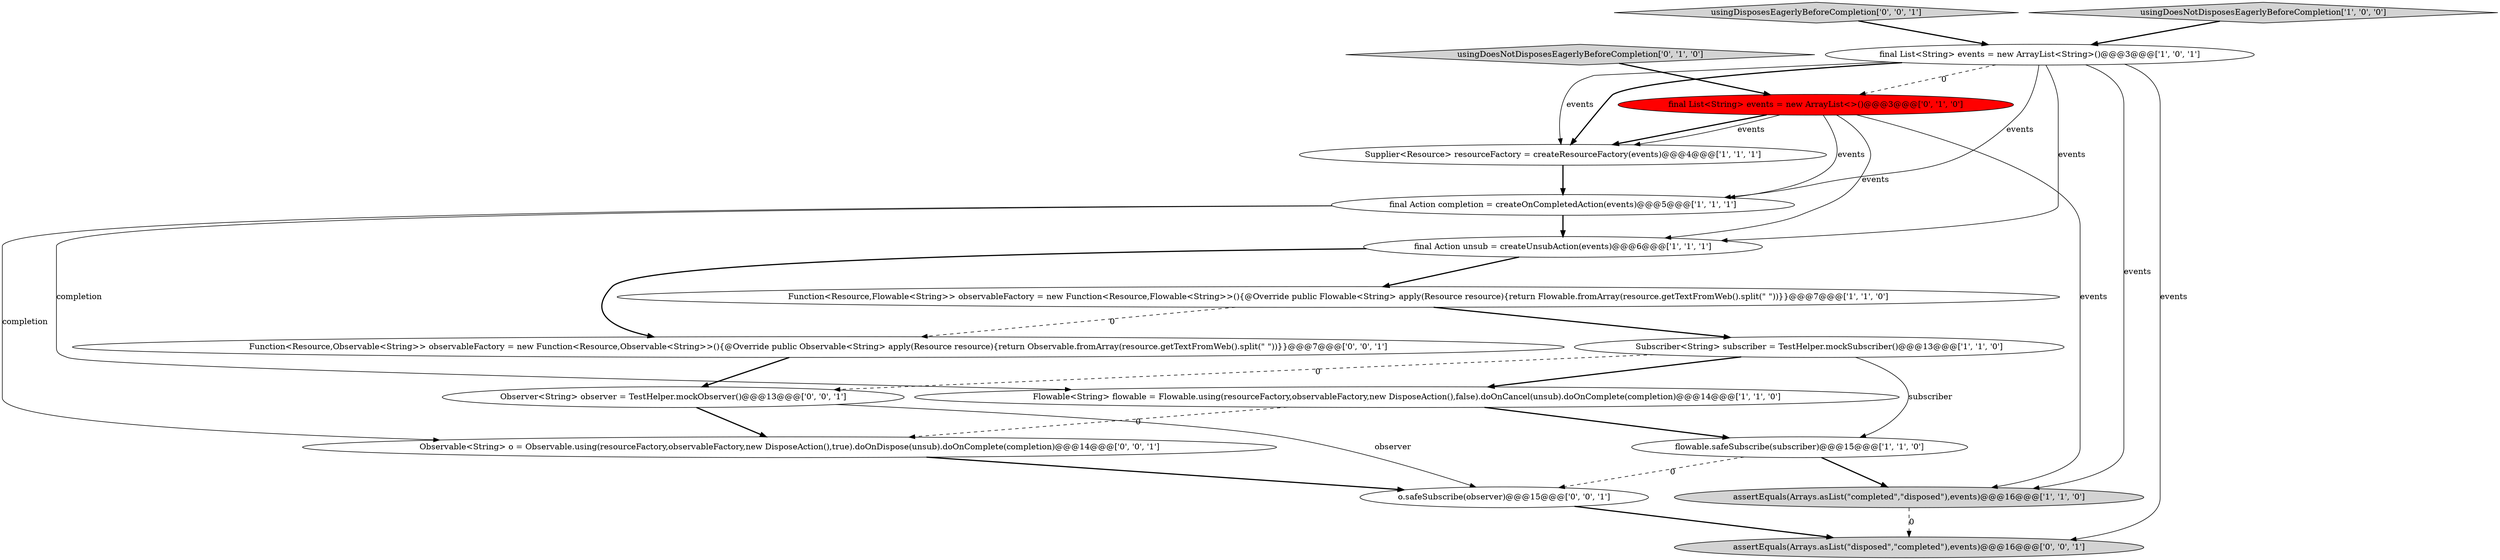 digraph {
16 [style = filled, label = "assertEquals(Arrays.asList(\"disposed\",\"completed\"),events)@@@16@@@['0', '0', '1']", fillcolor = lightgray, shape = ellipse image = "AAA0AAABBB3BBB"];
2 [style = filled, label = "Function<Resource,Flowable<String>> observableFactory = new Function<Resource,Flowable<String>>(){@Override public Flowable<String> apply(Resource resource){return Flowable.fromArray(resource.getTextFromWeb().split(\" \"))}}@@@7@@@['1', '1', '0']", fillcolor = white, shape = ellipse image = "AAA0AAABBB1BBB"];
15 [style = filled, label = "o.safeSubscribe(observer)@@@15@@@['0', '0', '1']", fillcolor = white, shape = ellipse image = "AAA0AAABBB3BBB"];
7 [style = filled, label = "Supplier<Resource> resourceFactory = createResourceFactory(events)@@@4@@@['1', '1', '1']", fillcolor = white, shape = ellipse image = "AAA0AAABBB1BBB"];
17 [style = filled, label = "Observable<String> o = Observable.using(resourceFactory,observableFactory,new DisposeAction(),true).doOnDispose(unsub).doOnComplete(completion)@@@14@@@['0', '0', '1']", fillcolor = white, shape = ellipse image = "AAA0AAABBB3BBB"];
9 [style = filled, label = "Subscriber<String> subscriber = TestHelper.mockSubscriber()@@@13@@@['1', '1', '0']", fillcolor = white, shape = ellipse image = "AAA0AAABBB1BBB"];
6 [style = filled, label = "final List<String> events = new ArrayList<String>()@@@3@@@['1', '0', '1']", fillcolor = white, shape = ellipse image = "AAA0AAABBB1BBB"];
14 [style = filled, label = "usingDisposesEagerlyBeforeCompletion['0', '0', '1']", fillcolor = lightgray, shape = diamond image = "AAA0AAABBB3BBB"];
13 [style = filled, label = "Observer<String> observer = TestHelper.mockObserver()@@@13@@@['0', '0', '1']", fillcolor = white, shape = ellipse image = "AAA0AAABBB3BBB"];
4 [style = filled, label = "final Action unsub = createUnsubAction(events)@@@6@@@['1', '1', '1']", fillcolor = white, shape = ellipse image = "AAA0AAABBB1BBB"];
1 [style = filled, label = "flowable.safeSubscribe(subscriber)@@@15@@@['1', '1', '0']", fillcolor = white, shape = ellipse image = "AAA0AAABBB1BBB"];
5 [style = filled, label = "assertEquals(Arrays.asList(\"completed\",\"disposed\"),events)@@@16@@@['1', '1', '0']", fillcolor = lightgray, shape = ellipse image = "AAA0AAABBB1BBB"];
11 [style = filled, label = "usingDoesNotDisposesEagerlyBeforeCompletion['0', '1', '0']", fillcolor = lightgray, shape = diamond image = "AAA0AAABBB2BBB"];
12 [style = filled, label = "Function<Resource,Observable<String>> observableFactory = new Function<Resource,Observable<String>>(){@Override public Observable<String> apply(Resource resource){return Observable.fromArray(resource.getTextFromWeb().split(\" \"))}}@@@7@@@['0', '0', '1']", fillcolor = white, shape = ellipse image = "AAA0AAABBB3BBB"];
8 [style = filled, label = "usingDoesNotDisposesEagerlyBeforeCompletion['1', '0', '0']", fillcolor = lightgray, shape = diamond image = "AAA0AAABBB1BBB"];
0 [style = filled, label = "Flowable<String> flowable = Flowable.using(resourceFactory,observableFactory,new DisposeAction(),false).doOnCancel(unsub).doOnComplete(completion)@@@14@@@['1', '1', '0']", fillcolor = white, shape = ellipse image = "AAA0AAABBB1BBB"];
3 [style = filled, label = "final Action completion = createOnCompletedAction(events)@@@5@@@['1', '1', '1']", fillcolor = white, shape = ellipse image = "AAA0AAABBB1BBB"];
10 [style = filled, label = "final List<String> events = new ArrayList<>()@@@3@@@['0', '1', '0']", fillcolor = red, shape = ellipse image = "AAA1AAABBB2BBB"];
1->5 [style = bold, label=""];
6->7 [style = solid, label="events"];
9->0 [style = bold, label=""];
3->17 [style = solid, label="completion"];
1->15 [style = dashed, label="0"];
6->3 [style = solid, label="events"];
6->5 [style = solid, label="events"];
10->5 [style = solid, label="events"];
10->4 [style = solid, label="events"];
4->2 [style = bold, label=""];
2->9 [style = bold, label=""];
8->6 [style = bold, label=""];
15->16 [style = bold, label=""];
0->17 [style = dashed, label="0"];
3->4 [style = bold, label=""];
10->7 [style = bold, label=""];
7->3 [style = bold, label=""];
6->10 [style = dashed, label="0"];
9->1 [style = solid, label="subscriber"];
5->16 [style = dashed, label="0"];
12->13 [style = bold, label=""];
2->12 [style = dashed, label="0"];
13->17 [style = bold, label=""];
6->16 [style = solid, label="events"];
11->10 [style = bold, label=""];
0->1 [style = bold, label=""];
10->3 [style = solid, label="events"];
9->13 [style = dashed, label="0"];
10->7 [style = solid, label="events"];
17->15 [style = bold, label=""];
6->4 [style = solid, label="events"];
4->12 [style = bold, label=""];
3->0 [style = solid, label="completion"];
6->7 [style = bold, label=""];
14->6 [style = bold, label=""];
13->15 [style = solid, label="observer"];
}
